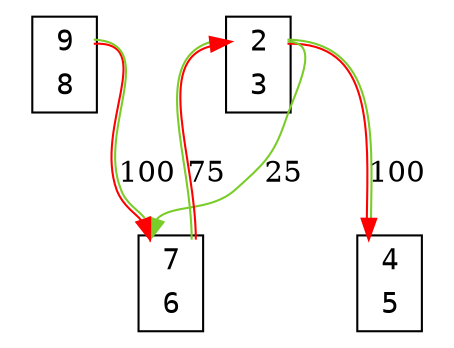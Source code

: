 digraph my_graph {
node[fontname=<Courier>,shape=<plaintext>]
vertex_0x7febb63a7460_0x7febb63a7a30[label=<<TABLE bgcolor = "white">
<TR><TD BORDER = "0" PORT = "port_0x7febb63a7a30_in"></TD><TD BORDER = "0" PORT = "port_">2</TD><TD BORDER = "0" PORT = "port_0x7febb63a7a30_out"></TD></TR>
<TR><TD BORDER = "0" PORT = "port_0x7febb63a7460_out"></TD><TD BORDER = "0" PORT = "port_">3</TD><TD BORDER = "0" PORT = "port_0x7febb63a7460_in"></TD></TR>
</TABLE>>,style=<filled>,color=<black>,fillcolor=<white>]
vertex_0x7febb63a7310_0x7febb63a7400[label=<<TABLE bgcolor = "white">
<TR><TD BORDER = "0" PORT = "port_0x7febb63a7310_in"></TD><TD BORDER = "0" PORT = "port_">4</TD><TD BORDER = "0" PORT = "port_0x7febb63a7310_out"></TD></TR>
<TR><TD BORDER = "0" PORT = "port_0x7febb63a7400_out"></TD><TD BORDER = "0" PORT = "port_">5</TD><TD BORDER = "0" PORT = "port_0x7febb63a7400_in"></TD></TR>
</TABLE>>,style=<filled>,color=<black>,fillcolor=<white>]
vertex_0x7febb54101f0_0x7febb63a7940[label=<<TABLE bgcolor = "white">
<TR><TD BORDER = "0" PORT = "port_0x7febb54101f0_in"></TD><TD BORDER = "0" PORT = "port_">7</TD><TD BORDER = "0" PORT = "port_0x7febb54101f0_out"></TD></TR>
<TR><TD BORDER = "0" PORT = "port_0x7febb63a7940_out"></TD><TD BORDER = "0" PORT = "port_">6</TD><TD BORDER = "0" PORT = "port_0x7febb63a7940_in"></TD></TR>
</TABLE>>,style=<filled>,color=<black>,fillcolor=<white>]
vertex_0x7febb5816040_0x7febb58160d0[label=<<TABLE bgcolor = "white">
<TR><TD BORDER = "0" PORT = "port_0x7febb5816040_in"></TD><TD BORDER = "0" PORT = "port_">9</TD><TD BORDER = "0" PORT = "port_0x7febb5816040_out"></TD></TR>
<TR><TD BORDER = "0" PORT = "port_0x7febb58160d0_out"></TD><TD BORDER = "0" PORT = "port_">8</TD><TD BORDER = "0" PORT = "port_0x7febb58160d0_in"></TD></TR>
</TABLE>>,style=<filled>,color=<black>,fillcolor=<white>]
vertex_0x7febb63a7460_0x7febb63a7a30:port_0x7febb63a7a30_out->vertex_0x7febb63a7310_0x7febb63a7400:port_0x7febb63a7310_in[label="100",len=<0>,K=<0>,color=<0 1 1:0.250 0.800 0.800>]
vertex_0x7febb5816040_0x7febb58160d0:port_0x7febb5816040_out->vertex_0x7febb54101f0_0x7febb63a7940:port_0x7febb54101f0_in[label="100",len=<0>,K=<0>,color=<0 1 1:0.250 0.800 0.800>]
vertex_0x7febb54101f0_0x7febb63a7940:port_0x7febb54101f0_out->vertex_0x7febb63a7460_0x7febb63a7a30:port_0x7febb63a7a30_in[label="75",len=<0>,K=<0>,color=<0 1 1:0.250 0.800 0.800>]
vertex_0x7febb63a7460_0x7febb63a7a30:port_0x7febb63a7a30_out->vertex_0x7febb54101f0_0x7febb63a7940:port_0x7febb54101f0_in[label="25",len=<0>,K=<0>,color=<0.250 0.800 0.800>]
}
